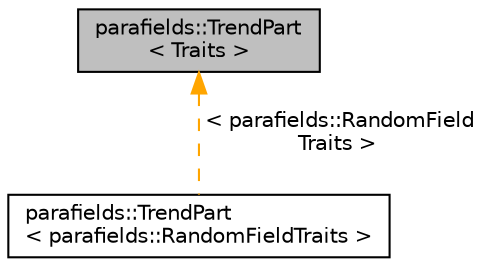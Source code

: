 digraph "parafields::TrendPart&lt; Traits &gt;"
{
 // LATEX_PDF_SIZE
  edge [fontname="Helvetica",fontsize="10",labelfontname="Helvetica",labelfontsize="10"];
  node [fontname="Helvetica",fontsize="10",shape=record];
  Node1 [label="parafields::TrendPart\l\< Traits \>",height=0.2,width=0.4,color="black", fillcolor="grey75", style="filled", fontcolor="black",tooltip="Part of random field that consists of deterministic components."];
  Node1 -> Node2 [dir="back",color="orange",fontsize="10",style="dashed",label=" \< parafields::RandomField\lTraits \>" ,fontname="Helvetica"];
  Node2 [label="parafields::TrendPart\l\< parafields::RandomFieldTraits \>",height=0.2,width=0.4,color="black", fillcolor="white", style="filled",URL="$a00962.html",tooltip=" "];
}
